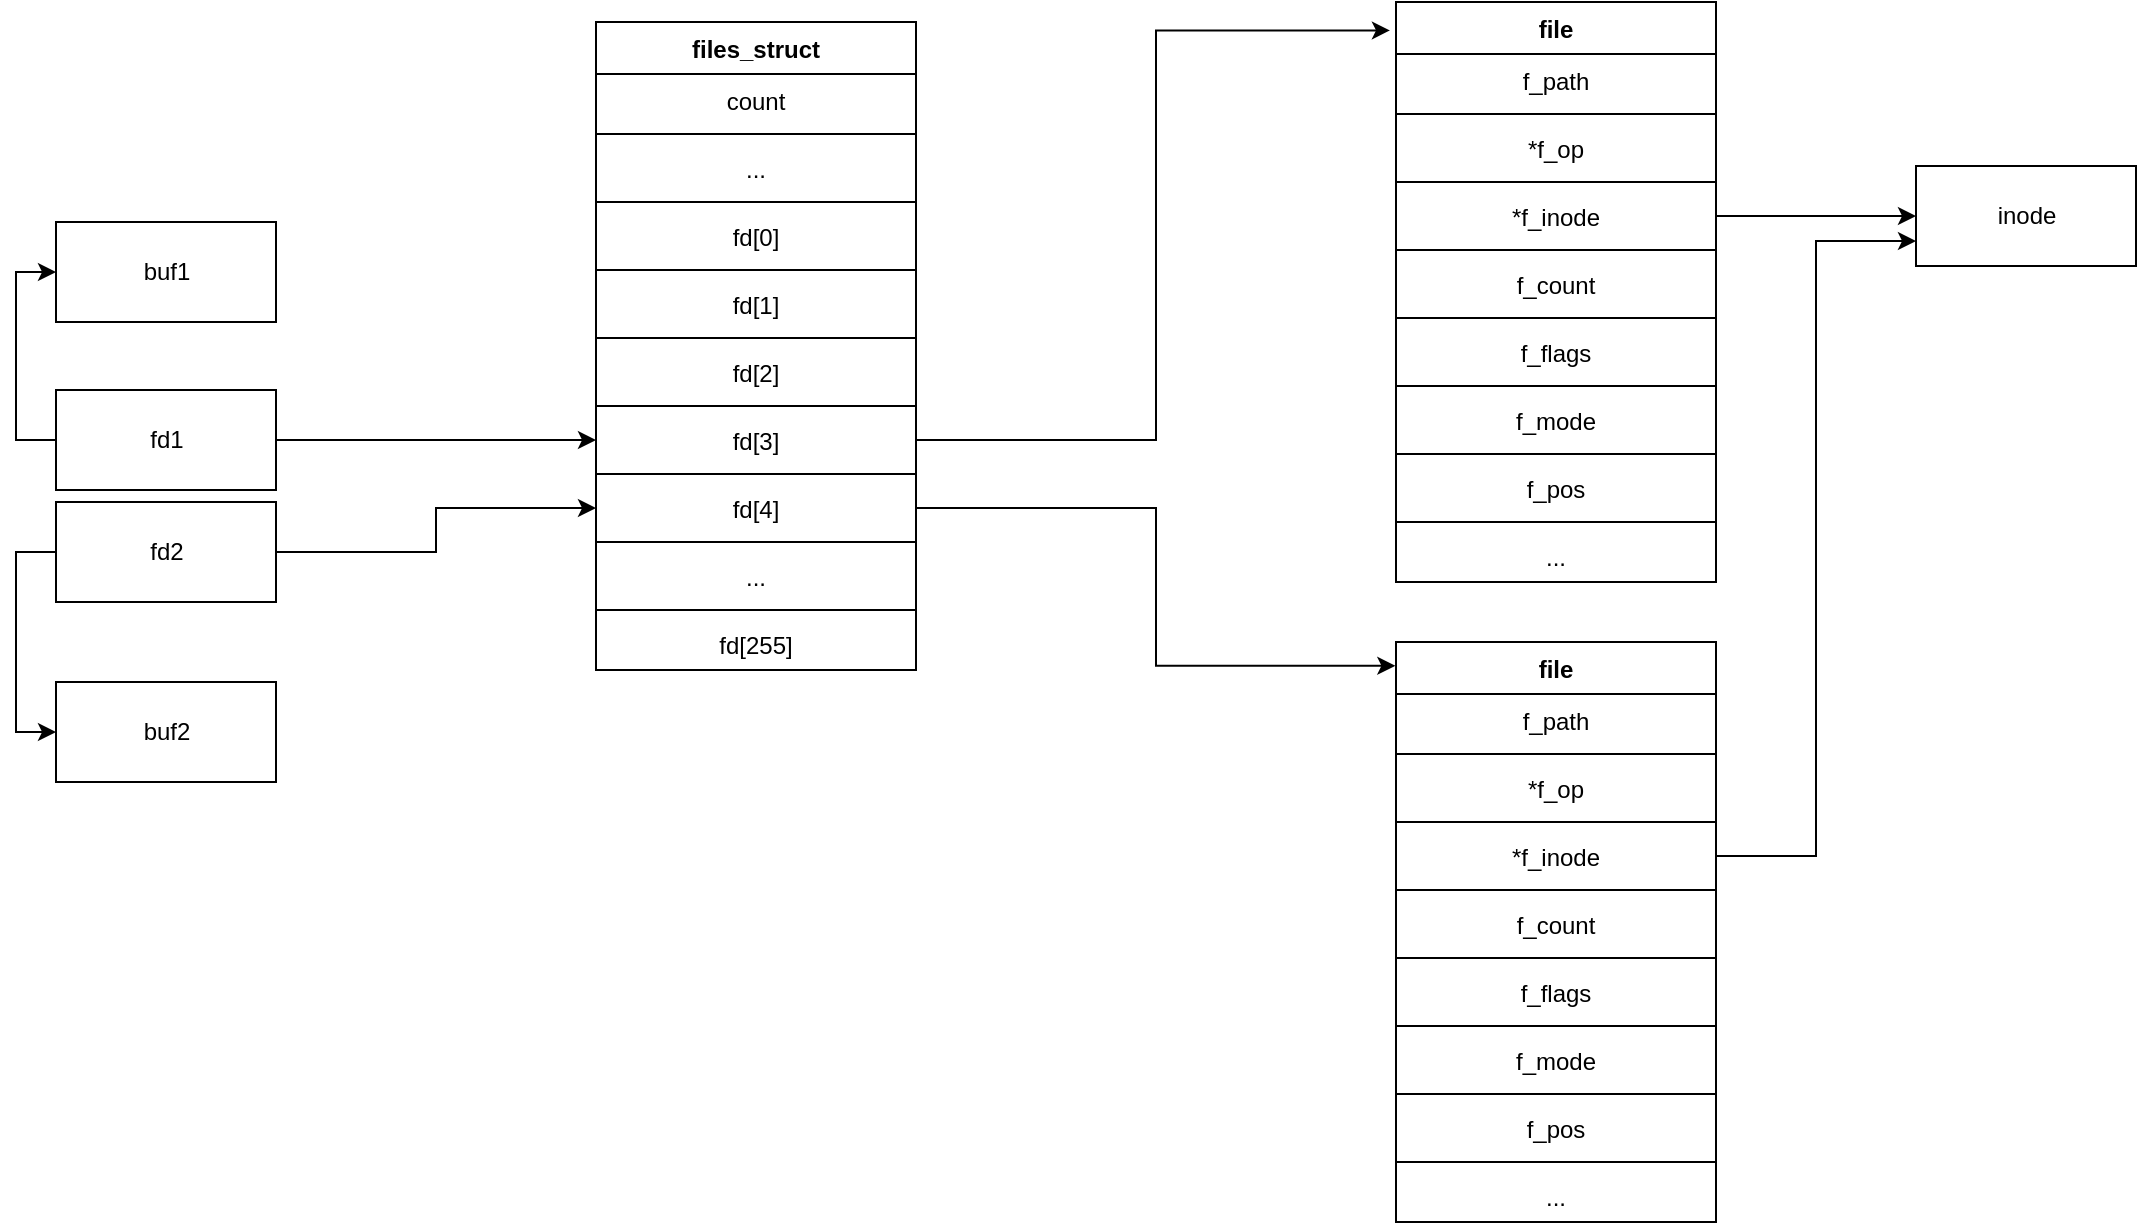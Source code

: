 <mxfile version="14.6.6" type="device"><diagram id="vFh8sq0N6bYSCbe1xTyU" name="Page-1"><mxGraphModel dx="2210" dy="937" grid="1" gridSize="10" guides="1" tooltips="1" connect="1" arrows="1" fold="1" page="1" pageScale="1" pageWidth="827" pageHeight="1169" math="0" shadow="0"><root><mxCell id="0"/><mxCell id="1" parent="0"/><mxCell id="RROzqaKTGc9agYatPt-X-2" value="files_struct" style="swimlane;fontStyle=1;align=center;verticalAlign=top;childLayout=stackLayout;horizontal=1;startSize=26;horizontalStack=0;resizeParent=1;resizeParentMax=0;resizeLast=0;collapsible=1;marginBottom=0;" vertex="1" parent="1"><mxGeometry x="280" y="260" width="160" height="324" as="geometry"/></mxCell><mxCell id="RROzqaKTGc9agYatPt-X-3" value="count" style="text;strokeColor=none;fillColor=none;align=center;verticalAlign=top;spacingLeft=4;spacingRight=4;overflow=hidden;rotatable=0;points=[[0,0.5],[1,0.5]];portConstraint=eastwest;" vertex="1" parent="RROzqaKTGc9agYatPt-X-2"><mxGeometry y="26" width="160" height="26" as="geometry"/></mxCell><mxCell id="RROzqaKTGc9agYatPt-X-4" value="" style="line;strokeWidth=1;fillColor=none;align=left;verticalAlign=middle;spacingTop=-1;spacingLeft=3;spacingRight=3;rotatable=0;labelPosition=right;points=[];portConstraint=eastwest;" vertex="1" parent="RROzqaKTGc9agYatPt-X-2"><mxGeometry y="52" width="160" height="8" as="geometry"/></mxCell><mxCell id="RROzqaKTGc9agYatPt-X-5" value="..." style="text;strokeColor=none;fillColor=none;align=center;verticalAlign=top;spacingLeft=4;spacingRight=4;overflow=hidden;rotatable=0;points=[[0,0.5],[1,0.5]];portConstraint=eastwest;" vertex="1" parent="RROzqaKTGc9agYatPt-X-2"><mxGeometry y="60" width="160" height="26" as="geometry"/></mxCell><mxCell id="RROzqaKTGc9agYatPt-X-28" value="" style="line;strokeWidth=1;fillColor=none;align=left;verticalAlign=middle;spacingTop=-1;spacingLeft=3;spacingRight=3;rotatable=0;labelPosition=right;points=[];portConstraint=eastwest;" vertex="1" parent="RROzqaKTGc9agYatPt-X-2"><mxGeometry y="86" width="160" height="8" as="geometry"/></mxCell><mxCell id="RROzqaKTGc9agYatPt-X-29" value="fd[0]" style="text;strokeColor=none;fillColor=none;align=center;verticalAlign=top;spacingLeft=4;spacingRight=4;overflow=hidden;rotatable=0;points=[[0,0.5],[1,0.5]];portConstraint=eastwest;" vertex="1" parent="RROzqaKTGc9agYatPt-X-2"><mxGeometry y="94" width="160" height="26" as="geometry"/></mxCell><mxCell id="RROzqaKTGc9agYatPt-X-30" value="" style="line;strokeWidth=1;fillColor=none;align=left;verticalAlign=middle;spacingTop=-1;spacingLeft=3;spacingRight=3;rotatable=0;labelPosition=right;points=[];portConstraint=eastwest;" vertex="1" parent="RROzqaKTGc9agYatPt-X-2"><mxGeometry y="120" width="160" height="8" as="geometry"/></mxCell><mxCell id="RROzqaKTGc9agYatPt-X-31" value="fd[1]" style="text;strokeColor=none;fillColor=none;align=center;verticalAlign=top;spacingLeft=4;spacingRight=4;overflow=hidden;rotatable=0;points=[[0,0.5],[1,0.5]];portConstraint=eastwest;" vertex="1" parent="RROzqaKTGc9agYatPt-X-2"><mxGeometry y="128" width="160" height="26" as="geometry"/></mxCell><mxCell id="RROzqaKTGc9agYatPt-X-32" value="" style="line;strokeWidth=1;fillColor=none;align=left;verticalAlign=middle;spacingTop=-1;spacingLeft=3;spacingRight=3;rotatable=0;labelPosition=right;points=[];portConstraint=eastwest;" vertex="1" parent="RROzqaKTGc9agYatPt-X-2"><mxGeometry y="154" width="160" height="8" as="geometry"/></mxCell><mxCell id="RROzqaKTGc9agYatPt-X-33" value="fd[2]" style="text;strokeColor=none;fillColor=none;align=center;verticalAlign=top;spacingLeft=4;spacingRight=4;overflow=hidden;rotatable=0;points=[[0,0.5],[1,0.5]];portConstraint=eastwest;" vertex="1" parent="RROzqaKTGc9agYatPt-X-2"><mxGeometry y="162" width="160" height="26" as="geometry"/></mxCell><mxCell id="RROzqaKTGc9agYatPt-X-34" value="" style="line;strokeWidth=1;fillColor=none;align=left;verticalAlign=middle;spacingTop=-1;spacingLeft=3;spacingRight=3;rotatable=0;labelPosition=right;points=[];portConstraint=eastwest;" vertex="1" parent="RROzqaKTGc9agYatPt-X-2"><mxGeometry y="188" width="160" height="8" as="geometry"/></mxCell><mxCell id="RROzqaKTGc9agYatPt-X-35" value="fd[3]" style="text;strokeColor=none;fillColor=none;align=center;verticalAlign=top;spacingLeft=4;spacingRight=4;overflow=hidden;rotatable=0;points=[[0,0.5],[1,0.5]];portConstraint=eastwest;" vertex="1" parent="RROzqaKTGc9agYatPt-X-2"><mxGeometry y="196" width="160" height="26" as="geometry"/></mxCell><mxCell id="RROzqaKTGc9agYatPt-X-36" value="" style="line;strokeWidth=1;fillColor=none;align=left;verticalAlign=middle;spacingTop=-1;spacingLeft=3;spacingRight=3;rotatable=0;labelPosition=right;points=[];portConstraint=eastwest;" vertex="1" parent="RROzqaKTGc9agYatPt-X-2"><mxGeometry y="222" width="160" height="8" as="geometry"/></mxCell><mxCell id="RROzqaKTGc9agYatPt-X-37" value="fd[4]" style="text;strokeColor=none;fillColor=none;align=center;verticalAlign=top;spacingLeft=4;spacingRight=4;overflow=hidden;rotatable=0;points=[[0,0.5],[1,0.5]];portConstraint=eastwest;" vertex="1" parent="RROzqaKTGc9agYatPt-X-2"><mxGeometry y="230" width="160" height="26" as="geometry"/></mxCell><mxCell id="RROzqaKTGc9agYatPt-X-38" value="" style="line;strokeWidth=1;fillColor=none;align=left;verticalAlign=middle;spacingTop=-1;spacingLeft=3;spacingRight=3;rotatable=0;labelPosition=right;points=[];portConstraint=eastwest;" vertex="1" parent="RROzqaKTGc9agYatPt-X-2"><mxGeometry y="256" width="160" height="8" as="geometry"/></mxCell><mxCell id="RROzqaKTGc9agYatPt-X-39" value="..." style="text;strokeColor=none;fillColor=none;align=center;verticalAlign=top;spacingLeft=4;spacingRight=4;overflow=hidden;rotatable=0;points=[[0,0.5],[1,0.5]];portConstraint=eastwest;" vertex="1" parent="RROzqaKTGc9agYatPt-X-2"><mxGeometry y="264" width="160" height="26" as="geometry"/></mxCell><mxCell id="RROzqaKTGc9agYatPt-X-77" value="" style="line;strokeWidth=1;fillColor=none;align=left;verticalAlign=middle;spacingTop=-1;spacingLeft=3;spacingRight=3;rotatable=0;labelPosition=right;points=[];portConstraint=eastwest;" vertex="1" parent="RROzqaKTGc9agYatPt-X-2"><mxGeometry y="290" width="160" height="8" as="geometry"/></mxCell><mxCell id="RROzqaKTGc9agYatPt-X-78" value="fd[255]" style="text;strokeColor=none;fillColor=none;align=center;verticalAlign=top;spacingLeft=4;spacingRight=4;overflow=hidden;rotatable=0;points=[[0,0.5],[1,0.5]];portConstraint=eastwest;" vertex="1" parent="RROzqaKTGc9agYatPt-X-2"><mxGeometry y="298" width="160" height="26" as="geometry"/></mxCell><mxCell id="RROzqaKTGc9agYatPt-X-79" style="edgeStyle=orthogonalEdgeStyle;rounded=0;orthogonalLoop=1;jettySize=auto;html=1;exitX=1;exitY=0.5;exitDx=0;exitDy=0;" edge="1" parent="1" source="RROzqaKTGc9agYatPt-X-43" target="RROzqaKTGc9agYatPt-X-35"><mxGeometry relative="1" as="geometry"/></mxCell><mxCell id="RROzqaKTGc9agYatPt-X-125" style="edgeStyle=orthogonalEdgeStyle;rounded=0;orthogonalLoop=1;jettySize=auto;html=1;exitX=0;exitY=0.5;exitDx=0;exitDy=0;entryX=0;entryY=0.5;entryDx=0;entryDy=0;" edge="1" parent="1" source="RROzqaKTGc9agYatPt-X-43" target="RROzqaKTGc9agYatPt-X-123"><mxGeometry relative="1" as="geometry"/></mxCell><mxCell id="RROzqaKTGc9agYatPt-X-43" value="fd1" style="html=1;align=center;" vertex="1" parent="1"><mxGeometry x="10" y="444" width="110" height="50" as="geometry"/></mxCell><mxCell id="RROzqaKTGc9agYatPt-X-122" style="edgeStyle=orthogonalEdgeStyle;rounded=0;orthogonalLoop=1;jettySize=auto;html=1;exitX=1;exitY=0.5;exitDx=0;exitDy=0;entryX=0;entryY=0.5;entryDx=0;entryDy=0;" edge="1" parent="1" source="RROzqaKTGc9agYatPt-X-44" target="RROzqaKTGc9agYatPt-X-37"><mxGeometry relative="1" as="geometry"/></mxCell><mxCell id="RROzqaKTGc9agYatPt-X-126" style="edgeStyle=orthogonalEdgeStyle;rounded=0;orthogonalLoop=1;jettySize=auto;html=1;exitX=0;exitY=0.5;exitDx=0;exitDy=0;entryX=0;entryY=0.5;entryDx=0;entryDy=0;" edge="1" parent="1" source="RROzqaKTGc9agYatPt-X-44" target="RROzqaKTGc9agYatPt-X-124"><mxGeometry relative="1" as="geometry"/></mxCell><mxCell id="RROzqaKTGc9agYatPt-X-44" value="fd2" style="html=1;align=center;" vertex="1" parent="1"><mxGeometry x="10" y="500" width="110" height="50" as="geometry"/></mxCell><mxCell id="RROzqaKTGc9agYatPt-X-51" value="file" style="swimlane;fontStyle=1;align=center;verticalAlign=top;childLayout=stackLayout;horizontal=1;startSize=26;horizontalStack=0;resizeParent=1;resizeParentMax=0;resizeLast=0;collapsible=1;marginBottom=0;" vertex="1" parent="1"><mxGeometry x="680" y="250" width="160" height="290" as="geometry"/></mxCell><mxCell id="RROzqaKTGc9agYatPt-X-52" value="f_path" style="text;strokeColor=none;fillColor=none;align=center;verticalAlign=top;spacingLeft=4;spacingRight=4;overflow=hidden;rotatable=0;points=[[0,0.5],[1,0.5]];portConstraint=eastwest;" vertex="1" parent="RROzqaKTGc9agYatPt-X-51"><mxGeometry y="26" width="160" height="26" as="geometry"/></mxCell><mxCell id="RROzqaKTGc9agYatPt-X-53" value="" style="line;strokeWidth=1;fillColor=none;align=left;verticalAlign=middle;spacingTop=-1;spacingLeft=3;spacingRight=3;rotatable=0;labelPosition=right;points=[];portConstraint=eastwest;" vertex="1" parent="RROzqaKTGc9agYatPt-X-51"><mxGeometry y="52" width="160" height="8" as="geometry"/></mxCell><mxCell id="RROzqaKTGc9agYatPt-X-54" value="*f_op" style="text;strokeColor=none;fillColor=none;align=center;verticalAlign=top;spacingLeft=4;spacingRight=4;overflow=hidden;rotatable=0;points=[[0,0.5],[1,0.5]];portConstraint=eastwest;" vertex="1" parent="RROzqaKTGc9agYatPt-X-51"><mxGeometry y="60" width="160" height="26" as="geometry"/></mxCell><mxCell id="RROzqaKTGc9agYatPt-X-55" value="" style="line;strokeWidth=1;fillColor=none;align=left;verticalAlign=middle;spacingTop=-1;spacingLeft=3;spacingRight=3;rotatable=0;labelPosition=right;points=[];portConstraint=eastwest;" vertex="1" parent="RROzqaKTGc9agYatPt-X-51"><mxGeometry y="86" width="160" height="8" as="geometry"/></mxCell><mxCell id="RROzqaKTGc9agYatPt-X-56" value="*f_inode" style="text;strokeColor=none;fillColor=none;align=center;verticalAlign=top;spacingLeft=4;spacingRight=4;overflow=hidden;rotatable=0;points=[[0,0.5],[1,0.5]];portConstraint=eastwest;" vertex="1" parent="RROzqaKTGc9agYatPt-X-51"><mxGeometry y="94" width="160" height="26" as="geometry"/></mxCell><mxCell id="RROzqaKTGc9agYatPt-X-57" value="" style="line;strokeWidth=1;fillColor=none;align=left;verticalAlign=middle;spacingTop=-1;spacingLeft=3;spacingRight=3;rotatable=0;labelPosition=right;points=[];portConstraint=eastwest;" vertex="1" parent="RROzqaKTGc9agYatPt-X-51"><mxGeometry y="120" width="160" height="8" as="geometry"/></mxCell><mxCell id="RROzqaKTGc9agYatPt-X-58" value="f_count" style="text;strokeColor=none;fillColor=none;align=center;verticalAlign=top;spacingLeft=4;spacingRight=4;overflow=hidden;rotatable=0;points=[[0,0.5],[1,0.5]];portConstraint=eastwest;" vertex="1" parent="RROzqaKTGc9agYatPt-X-51"><mxGeometry y="128" width="160" height="26" as="geometry"/></mxCell><mxCell id="RROzqaKTGc9agYatPt-X-59" value="" style="line;strokeWidth=1;fillColor=none;align=left;verticalAlign=middle;spacingTop=-1;spacingLeft=3;spacingRight=3;rotatable=0;labelPosition=right;points=[];portConstraint=eastwest;" vertex="1" parent="RROzqaKTGc9agYatPt-X-51"><mxGeometry y="154" width="160" height="8" as="geometry"/></mxCell><mxCell id="RROzqaKTGc9agYatPt-X-60" value="f_flags" style="text;strokeColor=none;fillColor=none;align=center;verticalAlign=top;spacingLeft=4;spacingRight=4;overflow=hidden;rotatable=0;points=[[0,0.5],[1,0.5]];portConstraint=eastwest;" vertex="1" parent="RROzqaKTGc9agYatPt-X-51"><mxGeometry y="162" width="160" height="26" as="geometry"/></mxCell><mxCell id="RROzqaKTGc9agYatPt-X-61" value="" style="line;strokeWidth=1;fillColor=none;align=left;verticalAlign=middle;spacingTop=-1;spacingLeft=3;spacingRight=3;rotatable=0;labelPosition=right;points=[];portConstraint=eastwest;" vertex="1" parent="RROzqaKTGc9agYatPt-X-51"><mxGeometry y="188" width="160" height="8" as="geometry"/></mxCell><mxCell id="RROzqaKTGc9agYatPt-X-62" value="f_mode" style="text;strokeColor=none;fillColor=none;align=center;verticalAlign=top;spacingLeft=4;spacingRight=4;overflow=hidden;rotatable=0;points=[[0,0.5],[1,0.5]];portConstraint=eastwest;" vertex="1" parent="RROzqaKTGc9agYatPt-X-51"><mxGeometry y="196" width="160" height="26" as="geometry"/></mxCell><mxCell id="RROzqaKTGc9agYatPt-X-63" value="" style="line;strokeWidth=1;fillColor=none;align=left;verticalAlign=middle;spacingTop=-1;spacingLeft=3;spacingRight=3;rotatable=0;labelPosition=right;points=[];portConstraint=eastwest;" vertex="1" parent="RROzqaKTGc9agYatPt-X-51"><mxGeometry y="222" width="160" height="8" as="geometry"/></mxCell><mxCell id="RROzqaKTGc9agYatPt-X-64" value="f_pos" style="text;strokeColor=none;fillColor=none;align=center;verticalAlign=top;spacingLeft=4;spacingRight=4;overflow=hidden;rotatable=0;points=[[0,0.5],[1,0.5]];portConstraint=eastwest;" vertex="1" parent="RROzqaKTGc9agYatPt-X-51"><mxGeometry y="230" width="160" height="26" as="geometry"/></mxCell><mxCell id="RROzqaKTGc9agYatPt-X-65" value="" style="line;strokeWidth=1;fillColor=none;align=left;verticalAlign=middle;spacingTop=-1;spacingLeft=3;spacingRight=3;rotatable=0;labelPosition=right;points=[];portConstraint=eastwest;" vertex="1" parent="RROzqaKTGc9agYatPt-X-51"><mxGeometry y="256" width="160" height="8" as="geometry"/></mxCell><mxCell id="RROzqaKTGc9agYatPt-X-66" value="..." style="text;strokeColor=none;fillColor=none;align=center;verticalAlign=top;spacingLeft=4;spacingRight=4;overflow=hidden;rotatable=0;points=[[0,0.5],[1,0.5]];portConstraint=eastwest;" vertex="1" parent="RROzqaKTGc9agYatPt-X-51"><mxGeometry y="264" width="160" height="26" as="geometry"/></mxCell><mxCell id="RROzqaKTGc9agYatPt-X-67" value="inode" style="html=1;align=center;" vertex="1" parent="1"><mxGeometry x="940" y="332" width="110" height="50" as="geometry"/></mxCell><mxCell id="RROzqaKTGc9agYatPt-X-68" style="edgeStyle=orthogonalEdgeStyle;rounded=0;orthogonalLoop=1;jettySize=auto;html=1;exitX=1;exitY=0.5;exitDx=0;exitDy=0;" edge="1" parent="1" source="RROzqaKTGc9agYatPt-X-56" target="RROzqaKTGc9agYatPt-X-67"><mxGeometry relative="1" as="geometry"/></mxCell><mxCell id="RROzqaKTGc9agYatPt-X-69" style="edgeStyle=orthogonalEdgeStyle;rounded=0;orthogonalLoop=1;jettySize=auto;html=1;exitX=1;exitY=0.5;exitDx=0;exitDy=0;entryX=-0.019;entryY=0.049;entryDx=0;entryDy=0;entryPerimeter=0;" edge="1" parent="1" source="RROzqaKTGc9agYatPt-X-35" target="RROzqaKTGc9agYatPt-X-51"><mxGeometry relative="1" as="geometry"/></mxCell><mxCell id="RROzqaKTGc9agYatPt-X-81" value="file" style="swimlane;fontStyle=1;align=center;verticalAlign=top;childLayout=stackLayout;horizontal=1;startSize=26;horizontalStack=0;resizeParent=1;resizeParentMax=0;resizeLast=0;collapsible=1;marginBottom=0;" vertex="1" parent="1"><mxGeometry x="680" y="570" width="160" height="290" as="geometry"/></mxCell><mxCell id="RROzqaKTGc9agYatPt-X-82" value="f_path" style="text;strokeColor=none;fillColor=none;align=center;verticalAlign=top;spacingLeft=4;spacingRight=4;overflow=hidden;rotatable=0;points=[[0,0.5],[1,0.5]];portConstraint=eastwest;" vertex="1" parent="RROzqaKTGc9agYatPt-X-81"><mxGeometry y="26" width="160" height="26" as="geometry"/></mxCell><mxCell id="RROzqaKTGc9agYatPt-X-83" value="" style="line;strokeWidth=1;fillColor=none;align=left;verticalAlign=middle;spacingTop=-1;spacingLeft=3;spacingRight=3;rotatable=0;labelPosition=right;points=[];portConstraint=eastwest;" vertex="1" parent="RROzqaKTGc9agYatPt-X-81"><mxGeometry y="52" width="160" height="8" as="geometry"/></mxCell><mxCell id="RROzqaKTGc9agYatPt-X-84" value="*f_op" style="text;strokeColor=none;fillColor=none;align=center;verticalAlign=top;spacingLeft=4;spacingRight=4;overflow=hidden;rotatable=0;points=[[0,0.5],[1,0.5]];portConstraint=eastwest;" vertex="1" parent="RROzqaKTGc9agYatPt-X-81"><mxGeometry y="60" width="160" height="26" as="geometry"/></mxCell><mxCell id="RROzqaKTGc9agYatPt-X-85" value="" style="line;strokeWidth=1;fillColor=none;align=left;verticalAlign=middle;spacingTop=-1;spacingLeft=3;spacingRight=3;rotatable=0;labelPosition=right;points=[];portConstraint=eastwest;" vertex="1" parent="RROzqaKTGc9agYatPt-X-81"><mxGeometry y="86" width="160" height="8" as="geometry"/></mxCell><mxCell id="RROzqaKTGc9agYatPt-X-86" value="*f_inode" style="text;strokeColor=none;fillColor=none;align=center;verticalAlign=top;spacingLeft=4;spacingRight=4;overflow=hidden;rotatable=0;points=[[0,0.5],[1,0.5]];portConstraint=eastwest;" vertex="1" parent="RROzqaKTGc9agYatPt-X-81"><mxGeometry y="94" width="160" height="26" as="geometry"/></mxCell><mxCell id="RROzqaKTGc9agYatPt-X-87" value="" style="line;strokeWidth=1;fillColor=none;align=left;verticalAlign=middle;spacingTop=-1;spacingLeft=3;spacingRight=3;rotatable=0;labelPosition=right;points=[];portConstraint=eastwest;" vertex="1" parent="RROzqaKTGc9agYatPt-X-81"><mxGeometry y="120" width="160" height="8" as="geometry"/></mxCell><mxCell id="RROzqaKTGc9agYatPt-X-88" value="f_count" style="text;strokeColor=none;fillColor=none;align=center;verticalAlign=top;spacingLeft=4;spacingRight=4;overflow=hidden;rotatable=0;points=[[0,0.5],[1,0.5]];portConstraint=eastwest;" vertex="1" parent="RROzqaKTGc9agYatPt-X-81"><mxGeometry y="128" width="160" height="26" as="geometry"/></mxCell><mxCell id="RROzqaKTGc9agYatPt-X-89" value="" style="line;strokeWidth=1;fillColor=none;align=left;verticalAlign=middle;spacingTop=-1;spacingLeft=3;spacingRight=3;rotatable=0;labelPosition=right;points=[];portConstraint=eastwest;" vertex="1" parent="RROzqaKTGc9agYatPt-X-81"><mxGeometry y="154" width="160" height="8" as="geometry"/></mxCell><mxCell id="RROzqaKTGc9agYatPt-X-90" value="f_flags" style="text;strokeColor=none;fillColor=none;align=center;verticalAlign=top;spacingLeft=4;spacingRight=4;overflow=hidden;rotatable=0;points=[[0,0.5],[1,0.5]];portConstraint=eastwest;" vertex="1" parent="RROzqaKTGc9agYatPt-X-81"><mxGeometry y="162" width="160" height="26" as="geometry"/></mxCell><mxCell id="RROzqaKTGc9agYatPt-X-91" value="" style="line;strokeWidth=1;fillColor=none;align=left;verticalAlign=middle;spacingTop=-1;spacingLeft=3;spacingRight=3;rotatable=0;labelPosition=right;points=[];portConstraint=eastwest;" vertex="1" parent="RROzqaKTGc9agYatPt-X-81"><mxGeometry y="188" width="160" height="8" as="geometry"/></mxCell><mxCell id="RROzqaKTGc9agYatPt-X-92" value="f_mode" style="text;strokeColor=none;fillColor=none;align=center;verticalAlign=top;spacingLeft=4;spacingRight=4;overflow=hidden;rotatable=0;points=[[0,0.5],[1,0.5]];portConstraint=eastwest;" vertex="1" parent="RROzqaKTGc9agYatPt-X-81"><mxGeometry y="196" width="160" height="26" as="geometry"/></mxCell><mxCell id="RROzqaKTGc9agYatPt-X-93" value="" style="line;strokeWidth=1;fillColor=none;align=left;verticalAlign=middle;spacingTop=-1;spacingLeft=3;spacingRight=3;rotatable=0;labelPosition=right;points=[];portConstraint=eastwest;" vertex="1" parent="RROzqaKTGc9agYatPt-X-81"><mxGeometry y="222" width="160" height="8" as="geometry"/></mxCell><mxCell id="RROzqaKTGc9agYatPt-X-94" value="f_pos" style="text;strokeColor=none;fillColor=none;align=center;verticalAlign=top;spacingLeft=4;spacingRight=4;overflow=hidden;rotatable=0;points=[[0,0.5],[1,0.5]];portConstraint=eastwest;" vertex="1" parent="RROzqaKTGc9agYatPt-X-81"><mxGeometry y="230" width="160" height="26" as="geometry"/></mxCell><mxCell id="RROzqaKTGc9agYatPt-X-95" value="" style="line;strokeWidth=1;fillColor=none;align=left;verticalAlign=middle;spacingTop=-1;spacingLeft=3;spacingRight=3;rotatable=0;labelPosition=right;points=[];portConstraint=eastwest;" vertex="1" parent="RROzqaKTGc9agYatPt-X-81"><mxGeometry y="256" width="160" height="8" as="geometry"/></mxCell><mxCell id="RROzqaKTGc9agYatPt-X-96" value="..." style="text;strokeColor=none;fillColor=none;align=center;verticalAlign=top;spacingLeft=4;spacingRight=4;overflow=hidden;rotatable=0;points=[[0,0.5],[1,0.5]];portConstraint=eastwest;" vertex="1" parent="RROzqaKTGc9agYatPt-X-81"><mxGeometry y="264" width="160" height="26" as="geometry"/></mxCell><mxCell id="RROzqaKTGc9agYatPt-X-99" style="edgeStyle=orthogonalEdgeStyle;rounded=0;orthogonalLoop=1;jettySize=auto;html=1;exitX=1;exitY=0.5;exitDx=0;exitDy=0;entryX=0;entryY=0.75;entryDx=0;entryDy=0;" edge="1" parent="1" source="RROzqaKTGc9agYatPt-X-86" target="RROzqaKTGc9agYatPt-X-67"><mxGeometry relative="1" as="geometry"/></mxCell><mxCell id="RROzqaKTGc9agYatPt-X-123" value="buf1" style="html=1;align=center;" vertex="1" parent="1"><mxGeometry x="10" y="360" width="110" height="50" as="geometry"/></mxCell><mxCell id="RROzqaKTGc9agYatPt-X-124" value="buf2" style="html=1;align=center;" vertex="1" parent="1"><mxGeometry x="10" y="590" width="110" height="50" as="geometry"/></mxCell><mxCell id="RROzqaKTGc9agYatPt-X-127" style="edgeStyle=orthogonalEdgeStyle;rounded=0;orthogonalLoop=1;jettySize=auto;html=1;exitX=1;exitY=0.5;exitDx=0;exitDy=0;entryX=-0.002;entryY=0.041;entryDx=0;entryDy=0;entryPerimeter=0;" edge="1" parent="1" source="RROzqaKTGc9agYatPt-X-37" target="RROzqaKTGc9agYatPt-X-81"><mxGeometry relative="1" as="geometry"/></mxCell></root></mxGraphModel></diagram></mxfile>